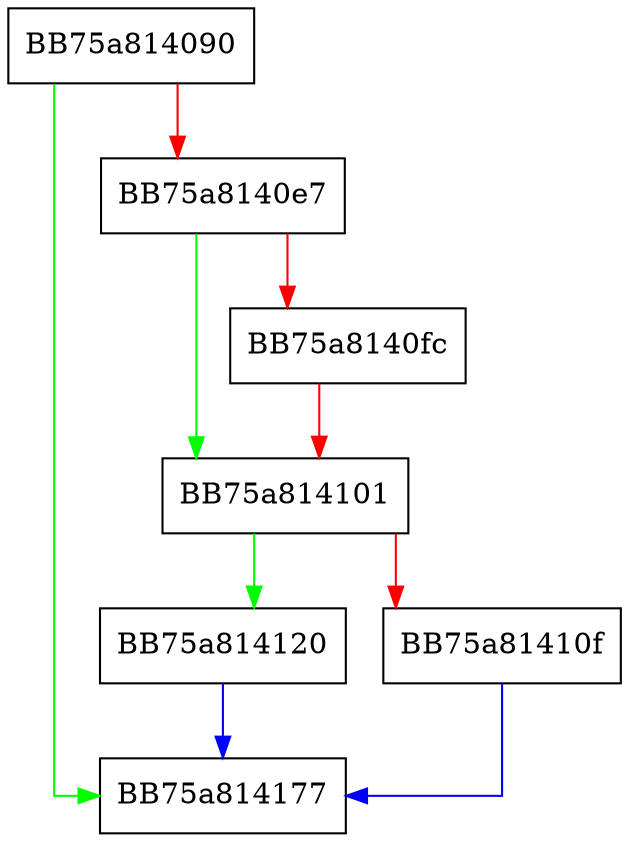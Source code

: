 digraph GetProcessFlag {
  node [shape="box"];
  graph [splines=ortho];
  BB75a814090 -> BB75a814177 [color="green"];
  BB75a814090 -> BB75a8140e7 [color="red"];
  BB75a8140e7 -> BB75a814101 [color="green"];
  BB75a8140e7 -> BB75a8140fc [color="red"];
  BB75a8140fc -> BB75a814101 [color="red"];
  BB75a814101 -> BB75a814120 [color="green"];
  BB75a814101 -> BB75a81410f [color="red"];
  BB75a81410f -> BB75a814177 [color="blue"];
  BB75a814120 -> BB75a814177 [color="blue"];
}